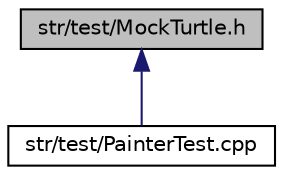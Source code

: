 digraph "str/test/MockTurtle.h"
{
  edge [fontname="Helvetica",fontsize="10",labelfontname="Helvetica",labelfontsize="10"];
  node [fontname="Helvetica",fontsize="10",shape=record];
  Node70 [label="str/test/MockTurtle.h",height=0.2,width=0.4,color="black", fillcolor="grey75", style="filled", fontcolor="black"];
  Node70 -> Node71 [dir="back",color="midnightblue",fontsize="10",style="solid",fontname="Helvetica"];
  Node71 [label="str/test/PainterTest.cpp",height=0.2,width=0.4,color="black", fillcolor="white", style="filled",URL="$d3/d3f/_painter_test_8cpp.html"];
}
